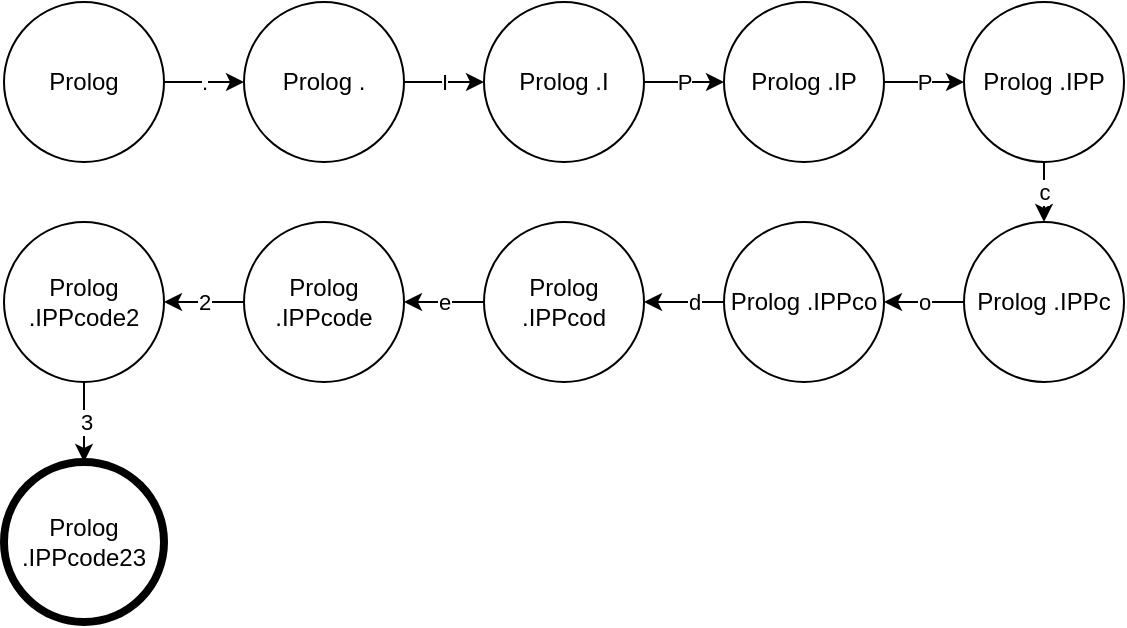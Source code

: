 <mxfile version="20.6.0" type="device"><diagram id="LtwrpoMKATMf0V3zbD-S" name="Page-1"><mxGraphModel dx="-332" dy="448" grid="1" gridSize="10" guides="1" tooltips="1" connect="1" arrows="1" fold="1" page="1" pageScale="1" pageWidth="700" pageHeight="100" math="0" shadow="0"><root><mxCell id="0"/><mxCell id="1" parent="0"/><mxCell id="8etKqFaFZtX8kWHc43bW-1" value="." style="edgeStyle=orthogonalEdgeStyle;rounded=0;orthogonalLoop=1;jettySize=auto;html=1;" parent="1" source="8etKqFaFZtX8kWHc43bW-2" target="8etKqFaFZtX8kWHc43bW-4" edge="1"><mxGeometry relative="1" as="geometry"/></mxCell><mxCell id="8etKqFaFZtX8kWHc43bW-2" value="Prolog" style="ellipse;whiteSpace=wrap;html=1;aspect=fixed;" parent="1" vertex="1"><mxGeometry x="1410" y="10" width="80" height="80" as="geometry"/></mxCell><mxCell id="8etKqFaFZtX8kWHc43bW-3" value="I" style="edgeStyle=orthogonalEdgeStyle;rounded=0;orthogonalLoop=1;jettySize=auto;html=1;" parent="1" source="8etKqFaFZtX8kWHc43bW-4" target="8etKqFaFZtX8kWHc43bW-6" edge="1"><mxGeometry relative="1" as="geometry"/></mxCell><mxCell id="8etKqFaFZtX8kWHc43bW-4" value="Prolog ." style="ellipse;whiteSpace=wrap;html=1;aspect=fixed;" parent="1" vertex="1"><mxGeometry x="1530" y="10" width="80" height="80" as="geometry"/></mxCell><mxCell id="8etKqFaFZtX8kWHc43bW-5" value="P" style="edgeStyle=orthogonalEdgeStyle;rounded=0;orthogonalLoop=1;jettySize=auto;html=1;" parent="1" source="8etKqFaFZtX8kWHc43bW-6" target="8etKqFaFZtX8kWHc43bW-8" edge="1"><mxGeometry relative="1" as="geometry"/></mxCell><mxCell id="8etKqFaFZtX8kWHc43bW-6" value="Prolog .I" style="ellipse;whiteSpace=wrap;html=1;aspect=fixed;" parent="1" vertex="1"><mxGeometry x="1650" y="10" width="80" height="80" as="geometry"/></mxCell><mxCell id="8etKqFaFZtX8kWHc43bW-7" value="P" style="edgeStyle=orthogonalEdgeStyle;rounded=0;orthogonalLoop=1;jettySize=auto;html=1;" parent="1" source="8etKqFaFZtX8kWHc43bW-8" target="8etKqFaFZtX8kWHc43bW-10" edge="1"><mxGeometry relative="1" as="geometry"/></mxCell><mxCell id="8etKqFaFZtX8kWHc43bW-8" value="Prolog .IP" style="ellipse;whiteSpace=wrap;html=1;aspect=fixed;" parent="1" vertex="1"><mxGeometry x="1770" y="10" width="80" height="80" as="geometry"/></mxCell><mxCell id="YcOlSr6sbC4EDY57R5IJ-3" value="c" style="edgeStyle=orthogonalEdgeStyle;rounded=0;orthogonalLoop=1;jettySize=auto;html=1;" edge="1" parent="1" source="8etKqFaFZtX8kWHc43bW-10" target="YcOlSr6sbC4EDY57R5IJ-2"><mxGeometry relative="1" as="geometry"/></mxCell><mxCell id="8etKqFaFZtX8kWHc43bW-10" value="Prolog .IPP" style="ellipse;whiteSpace=wrap;html=1;aspect=fixed;" parent="1" vertex="1"><mxGeometry x="1890" y="10" width="80" height="80" as="geometry"/></mxCell><mxCell id="8etKqFaFZtX8kWHc43bW-11" value="Prolog .IPPcode23" style="ellipse;whiteSpace=wrap;html=1;aspect=fixed;strokeWidth=4;" parent="1" vertex="1"><mxGeometry x="1410" y="240" width="80" height="80" as="geometry"/></mxCell><mxCell id="YcOlSr6sbC4EDY57R5IJ-5" value="o" style="edgeStyle=orthogonalEdgeStyle;rounded=0;orthogonalLoop=1;jettySize=auto;html=1;" edge="1" parent="1" source="YcOlSr6sbC4EDY57R5IJ-2" target="YcOlSr6sbC4EDY57R5IJ-4"><mxGeometry relative="1" as="geometry"/></mxCell><mxCell id="YcOlSr6sbC4EDY57R5IJ-2" value="Prolog .IPPc" style="ellipse;whiteSpace=wrap;html=1;aspect=fixed;" vertex="1" parent="1"><mxGeometry x="1890" y="120" width="80" height="80" as="geometry"/></mxCell><mxCell id="YcOlSr6sbC4EDY57R5IJ-7" value="" style="edgeStyle=orthogonalEdgeStyle;rounded=0;orthogonalLoop=1;jettySize=auto;html=1;" edge="1" parent="1" source="YcOlSr6sbC4EDY57R5IJ-4" target="YcOlSr6sbC4EDY57R5IJ-6"><mxGeometry relative="1" as="geometry"/></mxCell><mxCell id="YcOlSr6sbC4EDY57R5IJ-8" value="d" style="edgeLabel;html=1;align=center;verticalAlign=middle;resizable=0;points=[];" vertex="1" connectable="0" parent="YcOlSr6sbC4EDY57R5IJ-7"><mxGeometry x="-0.25" relative="1" as="geometry"><mxPoint as="offset"/></mxGeometry></mxCell><mxCell id="YcOlSr6sbC4EDY57R5IJ-4" value="Prolog .IPPco" style="ellipse;whiteSpace=wrap;html=1;aspect=fixed;" vertex="1" parent="1"><mxGeometry x="1770" y="120" width="80" height="80" as="geometry"/></mxCell><mxCell id="YcOlSr6sbC4EDY57R5IJ-10" value="e" style="edgeStyle=orthogonalEdgeStyle;rounded=0;orthogonalLoop=1;jettySize=auto;html=1;" edge="1" parent="1" source="YcOlSr6sbC4EDY57R5IJ-6" target="YcOlSr6sbC4EDY57R5IJ-9"><mxGeometry relative="1" as="geometry"/></mxCell><mxCell id="YcOlSr6sbC4EDY57R5IJ-6" value="Prolog .IPPcod" style="ellipse;whiteSpace=wrap;html=1;aspect=fixed;" vertex="1" parent="1"><mxGeometry x="1650" y="120" width="80" height="80" as="geometry"/></mxCell><mxCell id="YcOlSr6sbC4EDY57R5IJ-12" value="2" style="edgeStyle=orthogonalEdgeStyle;rounded=0;orthogonalLoop=1;jettySize=auto;html=1;" edge="1" parent="1" source="YcOlSr6sbC4EDY57R5IJ-9" target="YcOlSr6sbC4EDY57R5IJ-11"><mxGeometry relative="1" as="geometry"/></mxCell><mxCell id="YcOlSr6sbC4EDY57R5IJ-9" value="Prolog .IPPcode" style="ellipse;whiteSpace=wrap;html=1;aspect=fixed;" vertex="1" parent="1"><mxGeometry x="1530" y="120" width="80" height="80" as="geometry"/></mxCell><mxCell id="YcOlSr6sbC4EDY57R5IJ-14" value="3" style="edgeStyle=orthogonalEdgeStyle;rounded=0;orthogonalLoop=1;jettySize=auto;html=1;" edge="1" parent="1" source="YcOlSr6sbC4EDY57R5IJ-11"><mxGeometry relative="1" as="geometry"><mxPoint x="1450" y="240" as="targetPoint"/></mxGeometry></mxCell><mxCell id="YcOlSr6sbC4EDY57R5IJ-11" value="Prolog .IPPcode2" style="ellipse;whiteSpace=wrap;html=1;aspect=fixed;" vertex="1" parent="1"><mxGeometry x="1410" y="120" width="80" height="80" as="geometry"/></mxCell></root></mxGraphModel></diagram></mxfile>